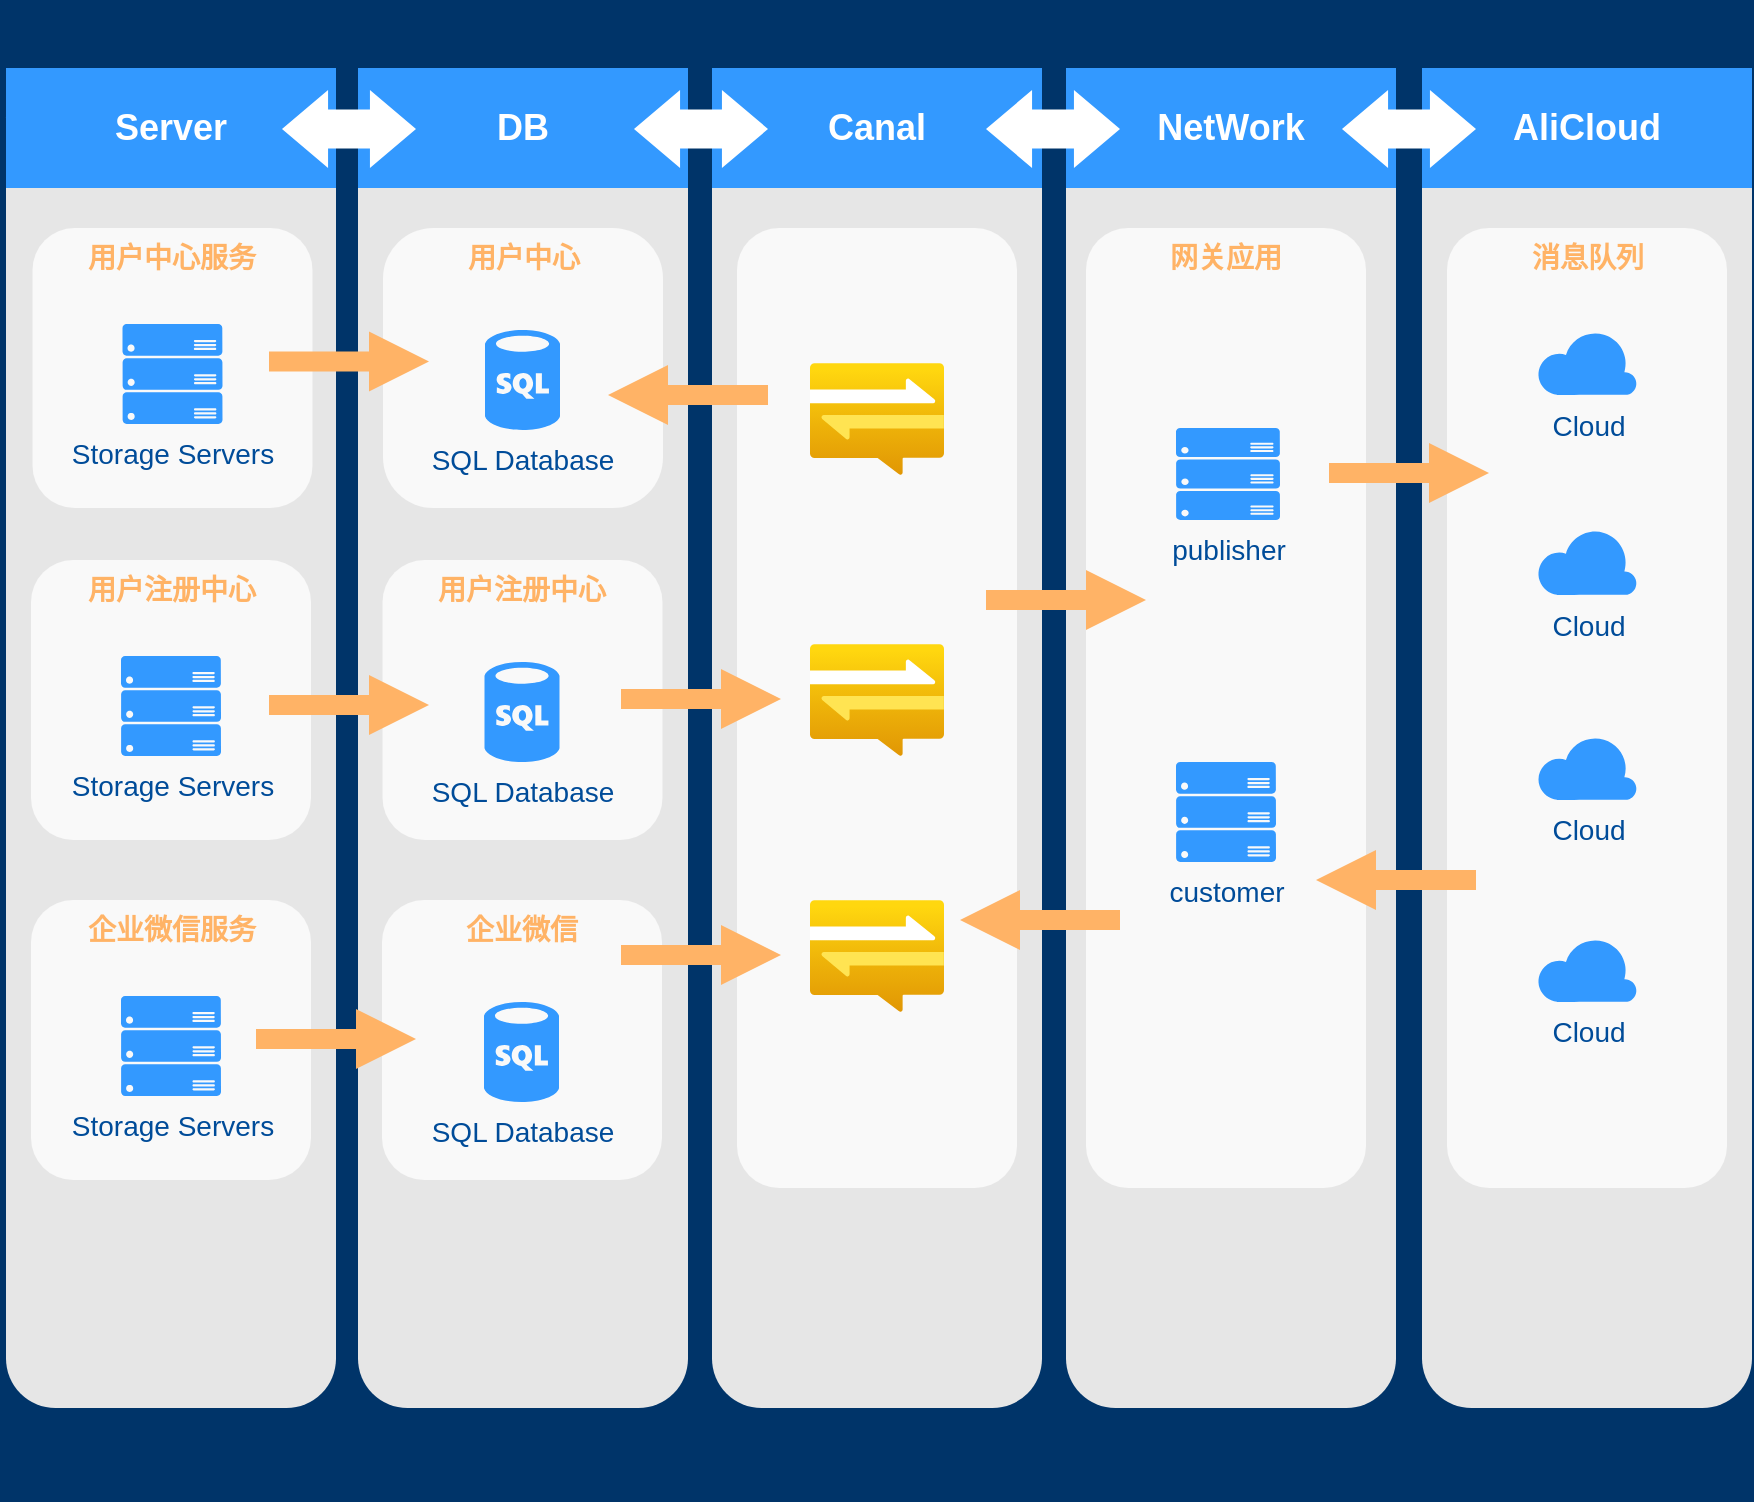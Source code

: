 <mxfile version="13.8.1" type="github">
  <diagram id="6a731a19-8d31-9384-78a2-239565b7b9f0" name="Page-1">
    <mxGraphModel dx="1422" dy="777" grid="1" gridSize="10" guides="1" tooltips="1" connect="1" arrows="1" fold="1" page="1" pageScale="1" pageWidth="1169" pageHeight="827" background="#003469" math="0" shadow="0">
      <root>
        <mxCell id="0" />
        <mxCell id="1" parent="0" />
        <mxCell id="zLW9h7TbHPuLCcYN_W8n-2086" value="" style="rounded=1;whiteSpace=wrap;html=1;dashed=1;strokeColor=none;strokeWidth=2;fillColor=#E6E6E6;fontFamily=Verdana;fontSize=12;fontColor=#00BEF2" vertex="1" parent="1">
          <mxGeometry x="229" y="54" width="165" height="670" as="geometry" />
        </mxCell>
        <mxCell id="zLW9h7TbHPuLCcYN_W8n-2087" value="" style="rounded=1;whiteSpace=wrap;html=1;dashed=1;strokeColor=none;strokeWidth=2;fillColor=#E6E6E6;fontFamily=Verdana;fontSize=12;fontColor=#00BEF2" vertex="1" parent="1">
          <mxGeometry x="53" y="54" width="165" height="670" as="geometry" />
        </mxCell>
        <mxCell id="zLW9h7TbHPuLCcYN_W8n-2088" value="" style="rounded=1;whiteSpace=wrap;html=1;dashed=1;strokeColor=none;strokeWidth=2;fillColor=#E6E6E6;fontFamily=Verdana;fontSize=12;fontColor=#00BEF2" vertex="1" parent="1">
          <mxGeometry x="583" y="54" width="165" height="670" as="geometry" />
        </mxCell>
        <mxCell id="zLW9h7TbHPuLCcYN_W8n-2089" value="" style="rounded=1;whiteSpace=wrap;html=1;dashed=1;strokeColor=none;strokeWidth=2;fillColor=#E6E6E6;fontFamily=Verdana;fontSize=12;fontColor=#00BEF2" vertex="1" parent="1">
          <mxGeometry x="406" y="54" width="165" height="670" as="geometry" />
        </mxCell>
        <mxCell id="zLW9h7TbHPuLCcYN_W8n-2090" value="DB" style="whiteSpace=wrap;html=1;dashed=1;strokeColor=none;strokeWidth=2;fillColor=#3399FF;fontFamily=Helvetica;fontSize=18;fontColor=#FFFFFF;fontStyle=1" vertex="1" parent="1">
          <mxGeometry x="229" y="54" width="165" height="60" as="geometry" />
        </mxCell>
        <mxCell id="zLW9h7TbHPuLCcYN_W8n-2091" value="Server" style="whiteSpace=wrap;html=1;dashed=1;strokeColor=none;strokeWidth=2;fillColor=#3399FF;fontFamily=Helvetica;fontSize=18;fontColor=#FFFFFF;fontStyle=1" vertex="1" parent="1">
          <mxGeometry x="53" y="54" width="165" height="60" as="geometry" />
        </mxCell>
        <mxCell id="zLW9h7TbHPuLCcYN_W8n-2092" value="NetWork" style="whiteSpace=wrap;html=1;dashed=1;strokeColor=none;strokeWidth=2;fillColor=#3399FF;fontFamily=Helvetica;fontSize=18;fontColor=#FFFFFF;fontStyle=1" vertex="1" parent="1">
          <mxGeometry x="583" y="54" width="165" height="60" as="geometry" />
        </mxCell>
        <mxCell id="zLW9h7TbHPuLCcYN_W8n-2093" value="Canal" style="whiteSpace=wrap;html=1;dashed=1;strokeColor=none;strokeWidth=2;fillColor=#3399FF;fontFamily=Helvetica;fontSize=18;fontColor=#FFFFFF;fontStyle=1" vertex="1" parent="1">
          <mxGeometry x="406" y="54" width="165" height="60" as="geometry" />
        </mxCell>
        <mxCell id="zLW9h7TbHPuLCcYN_W8n-2094" value="" style="shape=mxgraph.arrows.two_way_arrow_horizontal;html=1;verticalLabelPosition=bottom;verticalAlign=top;strokeWidth=2;strokeColor=none;dashed=1;fillColor=#FFFFFF;fontFamily=Verdana;fontSize=12;fontColor=#00BEF2" vertex="1" parent="1">
          <mxGeometry x="191" y="65" width="67" height="39" as="geometry" />
        </mxCell>
        <mxCell id="zLW9h7TbHPuLCcYN_W8n-2095" value="" style="shape=mxgraph.arrows.two_way_arrow_horizontal;html=1;verticalLabelPosition=bottom;verticalAlign=top;strokeWidth=2;strokeColor=none;dashed=1;fillColor=#FFFFFF;fontFamily=Verdana;fontSize=12;fontColor=#00BEF2" vertex="1" parent="1">
          <mxGeometry x="543" y="65" width="67" height="39" as="geometry" />
        </mxCell>
        <mxCell id="zLW9h7TbHPuLCcYN_W8n-2096" value="" style="shape=mxgraph.arrows.two_way_arrow_horizontal;html=1;verticalLabelPosition=bottom;verticalAlign=top;strokeWidth=2;strokeColor=none;dashed=1;fillColor=#FFFFFF;fontFamily=Verdana;fontSize=12;fontColor=#00BEF2" vertex="1" parent="1">
          <mxGeometry x="367" y="65" width="67" height="39" as="geometry" />
        </mxCell>
        <mxCell id="zLW9h7TbHPuLCcYN_W8n-2097" value="网关应用" style="rounded=1;whiteSpace=wrap;html=1;dashed=1;strokeColor=none;strokeWidth=2;fillColor=#FFFFFF;fontFamily=Helvetica;fontSize=14;fontColor=#FFB366;opacity=75;verticalAlign=top;fontStyle=1" vertex="1" parent="1">
          <mxGeometry x="593" y="134" width="140" height="480" as="geometry" />
        </mxCell>
        <mxCell id="zLW9h7TbHPuLCcYN_W8n-2098" value="用户中心服务" style="rounded=1;whiteSpace=wrap;html=1;dashed=1;strokeColor=none;strokeWidth=2;fillColor=#FFFFFF;fontFamily=Helvetica;fontSize=14;fontColor=#FFB366;opacity=75;verticalAlign=top;fontStyle=1" vertex="1" parent="1">
          <mxGeometry x="66.25" y="134" width="140" height="140" as="geometry" />
        </mxCell>
        <mxCell id="zLW9h7TbHPuLCcYN_W8n-2099" value="" style="rounded=1;whiteSpace=wrap;html=1;dashed=1;strokeColor=none;strokeWidth=2;fillColor=#FFFFFF;fontFamily=Helvetica;fontSize=14;fontColor=#FFB366;opacity=75;verticalAlign=top;fontStyle=1" vertex="1" parent="1">
          <mxGeometry x="418.5" y="134" width="140" height="480" as="geometry" />
        </mxCell>
        <mxCell id="zLW9h7TbHPuLCcYN_W8n-2102" value="用户中心" style="rounded=1;whiteSpace=wrap;html=1;dashed=1;strokeColor=none;strokeWidth=2;fillColor=#FFFFFF;fontFamily=Helvetica;fontSize=14;fontColor=#FFB366;opacity=75;verticalAlign=top;fontStyle=1;arcSize=18;" vertex="1" parent="1">
          <mxGeometry x="241.5" y="134" width="140" height="140" as="geometry" />
        </mxCell>
        <mxCell id="zLW9h7TbHPuLCcYN_W8n-2103" value="SQL Database" style="verticalLabelPosition=bottom;html=1;verticalAlign=top;strokeColor=none;fillColor=#3399FF;shape=mxgraph.azure.sql_database;dashed=1;fontFamily=Helvetica;fontSize=14;fontColor=#004C99" vertex="1" parent="1">
          <mxGeometry x="292.5" y="185" width="37.5" height="50" as="geometry" />
        </mxCell>
        <mxCell id="zLW9h7TbHPuLCcYN_W8n-2104" value="用户注册中心" style="rounded=1;whiteSpace=wrap;html=1;dashed=1;strokeColor=none;strokeWidth=2;fillColor=#FFFFFF;fontFamily=Helvetica;fontSize=14;fontColor=#FFB366;opacity=75;verticalAlign=top;fontStyle=1" vertex="1" parent="1">
          <mxGeometry x="241.25" y="300" width="140" height="140" as="geometry" />
        </mxCell>
        <mxCell id="zLW9h7TbHPuLCcYN_W8n-2105" value="SQL Database" style="verticalLabelPosition=bottom;html=1;verticalAlign=top;strokeColor=none;fillColor=#3399FF;shape=mxgraph.azure.sql_database;dashed=1;fontFamily=Helvetica;fontSize=14;fontColor=#004C99" vertex="1" parent="1">
          <mxGeometry x="292.25" y="351" width="37.5" height="50" as="geometry" />
        </mxCell>
        <mxCell id="zLW9h7TbHPuLCcYN_W8n-2106" value="企业微信" style="rounded=1;whiteSpace=wrap;html=1;dashed=1;strokeColor=none;strokeWidth=2;fillColor=#FFFFFF;fontFamily=Helvetica;fontSize=14;fontColor=#FFB366;opacity=75;verticalAlign=top;fontStyle=1" vertex="1" parent="1">
          <mxGeometry x="241" y="470" width="140" height="140" as="geometry" />
        </mxCell>
        <mxCell id="zLW9h7TbHPuLCcYN_W8n-2107" value="SQL Database" style="verticalLabelPosition=bottom;html=1;verticalAlign=top;strokeColor=none;fillColor=#3399FF;shape=mxgraph.azure.sql_database;dashed=1;fontFamily=Helvetica;fontSize=14;fontColor=#004C99" vertex="1" parent="1">
          <mxGeometry x="292" y="521" width="37.5" height="50" as="geometry" />
        </mxCell>
        <mxCell id="zLW9h7TbHPuLCcYN_W8n-2108" value="Storage Servers" style="verticalLabelPosition=bottom;html=1;verticalAlign=top;strokeColor=none;fillColor=#3399FF;shape=mxgraph.azure.server_rack;dashed=1;fontFamily=Helvetica;fontSize=14;fontColor=#004C99" vertex="1" parent="1">
          <mxGeometry x="111.25" y="182" width="50" height="50" as="geometry" />
        </mxCell>
        <mxCell id="zLW9h7TbHPuLCcYN_W8n-2109" value="用户注册中心" style="rounded=1;whiteSpace=wrap;html=1;dashed=1;strokeColor=none;strokeWidth=2;fillColor=#FFFFFF;fontFamily=Helvetica;fontSize=14;fontColor=#FFB366;opacity=75;verticalAlign=top;fontStyle=1" vertex="1" parent="1">
          <mxGeometry x="65.5" y="300" width="140" height="140" as="geometry" />
        </mxCell>
        <mxCell id="zLW9h7TbHPuLCcYN_W8n-2110" value="Storage Servers" style="verticalLabelPosition=bottom;html=1;verticalAlign=top;strokeColor=none;fillColor=#3399FF;shape=mxgraph.azure.server_rack;dashed=1;fontFamily=Helvetica;fontSize=14;fontColor=#004C99" vertex="1" parent="1">
          <mxGeometry x="110.5" y="348" width="50" height="50" as="geometry" />
        </mxCell>
        <mxCell id="zLW9h7TbHPuLCcYN_W8n-2111" value="企业微信服务" style="rounded=1;whiteSpace=wrap;html=1;dashed=1;strokeColor=none;strokeWidth=2;fillColor=#FFFFFF;fontFamily=Helvetica;fontSize=14;fontColor=#FFB366;opacity=75;verticalAlign=top;fontStyle=1" vertex="1" parent="1">
          <mxGeometry x="65.5" y="470" width="140" height="140" as="geometry" />
        </mxCell>
        <mxCell id="zLW9h7TbHPuLCcYN_W8n-2112" value="Storage Servers" style="verticalLabelPosition=bottom;html=1;verticalAlign=top;strokeColor=none;fillColor=#3399FF;shape=mxgraph.azure.server_rack;dashed=1;fontFamily=Helvetica;fontSize=14;fontColor=#004C99" vertex="1" parent="1">
          <mxGeometry x="110.5" y="518" width="50" height="50" as="geometry" />
        </mxCell>
        <mxCell id="zLW9h7TbHPuLCcYN_W8n-2113" value="" style="arrow;html=1;endArrow=block;endFill=1;strokeColor=none;strokeWidth=4;fontFamily=Helvetica;fontSize=36;fontColor=#FFB366;fillColor=#FFB366;" edge="1" parent="1">
          <mxGeometry width="100" height="100" relative="1" as="geometry">
            <mxPoint x="178" y="539.5" as="sourcePoint" />
            <mxPoint x="258" y="539.5" as="targetPoint" />
          </mxGeometry>
        </mxCell>
        <mxCell id="zLW9h7TbHPuLCcYN_W8n-2114" value="" style="arrow;html=1;endArrow=block;endFill=1;strokeColor=none;strokeWidth=4;fontFamily=Helvetica;fontSize=36;fontColor=#FFB366;fillColor=#FFB366;" edge="1" parent="1">
          <mxGeometry width="100" height="100" relative="1" as="geometry">
            <mxPoint x="184.5" y="372.5" as="sourcePoint" />
            <mxPoint x="264.5" y="372.5" as="targetPoint" />
          </mxGeometry>
        </mxCell>
        <mxCell id="zLW9h7TbHPuLCcYN_W8n-2115" value="" style="arrow;html=1;endArrow=block;endFill=1;strokeColor=none;strokeWidth=4;fontFamily=Helvetica;fontSize=36;fontColor=#FFB366;fillColor=#FFB366;" edge="1" parent="1">
          <mxGeometry width="100" height="100" relative="1" as="geometry">
            <mxPoint x="184.5" y="200.75" as="sourcePoint" />
            <mxPoint x="264.5" y="200.75" as="targetPoint" />
          </mxGeometry>
        </mxCell>
        <mxCell id="zLW9h7TbHPuLCcYN_W8n-2116" value="" style="arrow;html=1;endArrow=block;endFill=1;strokeColor=none;strokeWidth=4;fontFamily=Helvetica;fontSize=36;fontColor=#FFB366;fillColor=#FFB366;" edge="1" parent="1">
          <mxGeometry width="100" height="100" relative="1" as="geometry">
            <mxPoint x="543" y="320" as="sourcePoint" />
            <mxPoint x="623" y="320" as="targetPoint" />
          </mxGeometry>
        </mxCell>
        <mxCell id="zLW9h7TbHPuLCcYN_W8n-2118" value="publisher" style="verticalLabelPosition=bottom;html=1;verticalAlign=top;strokeColor=none;fillColor=#3399FF;shape=mxgraph.azure.server_rack;dashed=1;fontFamily=Helvetica;fontSize=14;fontColor=#004C99" vertex="1" parent="1">
          <mxGeometry x="638" y="234" width="52" height="46" as="geometry" />
        </mxCell>
        <mxCell id="zLW9h7TbHPuLCcYN_W8n-2119" value="customer" style="verticalLabelPosition=bottom;html=1;verticalAlign=top;strokeColor=none;fillColor=#3399FF;shape=mxgraph.azure.server_rack;dashed=1;fontFamily=Helvetica;fontSize=14;fontColor=#004C99" vertex="1" parent="1">
          <mxGeometry x="638" y="401" width="50" height="50" as="geometry" />
        </mxCell>
        <mxCell id="zLW9h7TbHPuLCcYN_W8n-2125" value="&amp;nbsp;&amp;nbsp;" style="text;html=1;strokeColor=none;fillColor=none;align=center;verticalAlign=middle;whiteSpace=wrap;rounded=0;" vertex="1" parent="1">
          <mxGeometry x="50" y="20" width="850" height="20" as="geometry" />
        </mxCell>
        <mxCell id="zLW9h7TbHPuLCcYN_W8n-2126" value="&amp;nbsp;&amp;nbsp;" style="text;html=1;strokeColor=none;fillColor=none;align=center;verticalAlign=middle;whiteSpace=wrap;rounded=0;" vertex="1" parent="1">
          <mxGeometry x="50" y="750" width="850" height="20" as="geometry" />
        </mxCell>
        <mxCell id="zLW9h7TbHPuLCcYN_W8n-2131" value="" style="aspect=fixed;html=1;points=[];align=center;image;fontSize=12;image=img/lib/azure2/app_services/Notification_Hubs.svg;" vertex="1" parent="1">
          <mxGeometry x="455" y="201.5" width="67" height="56.0" as="geometry" />
        </mxCell>
        <mxCell id="zLW9h7TbHPuLCcYN_W8n-2132" value="" style="aspect=fixed;html=1;points=[];align=center;image;fontSize=12;image=img/lib/azure2/app_services/Notification_Hubs.svg;" vertex="1" parent="1">
          <mxGeometry x="455" y="342" width="67" height="56.0" as="geometry" />
        </mxCell>
        <mxCell id="zLW9h7TbHPuLCcYN_W8n-2133" value="" style="rounded=1;whiteSpace=wrap;html=1;dashed=1;strokeColor=none;strokeWidth=2;fillColor=#E6E6E6;fontFamily=Verdana;fontSize=12;fontColor=#00BEF2" vertex="1" parent="1">
          <mxGeometry x="761" y="54" width="165" height="670" as="geometry" />
        </mxCell>
        <mxCell id="zLW9h7TbHPuLCcYN_W8n-2134" value="AliCloud" style="whiteSpace=wrap;html=1;dashed=1;strokeColor=none;strokeWidth=2;fillColor=#3399FF;fontFamily=Helvetica;fontSize=18;fontColor=#FFFFFF;fontStyle=1" vertex="1" parent="1">
          <mxGeometry x="761" y="54" width="165" height="60" as="geometry" />
        </mxCell>
        <mxCell id="zLW9h7TbHPuLCcYN_W8n-2135" value="消息队列" style="rounded=1;whiteSpace=wrap;html=1;dashed=1;strokeColor=none;strokeWidth=2;fillColor=#FFFFFF;fontFamily=Helvetica;fontSize=14;fontColor=#FFB366;opacity=75;verticalAlign=top;fontStyle=1" vertex="1" parent="1">
          <mxGeometry x="773.5" y="134" width="140" height="480" as="geometry" />
        </mxCell>
        <mxCell id="zLW9h7TbHPuLCcYN_W8n-2136" value="Cloud" style="verticalLabelPosition=bottom;html=1;verticalAlign=top;strokeColor=none;fillColor=#3399FF;shape=mxgraph.azure.cloud;dashed=1;fontSize=14;fontColor=#004C99" vertex="1" parent="1">
          <mxGeometry x="818.5" y="185" width="50" height="32.5" as="geometry" />
        </mxCell>
        <mxCell id="zLW9h7TbHPuLCcYN_W8n-2137" value="Cloud" style="verticalLabelPosition=bottom;html=1;verticalAlign=top;strokeColor=none;fillColor=#3399FF;shape=mxgraph.azure.cloud;dashed=1;fontSize=14;fontColor=#004C99" vertex="1" parent="1">
          <mxGeometry x="818.5" y="284" width="50" height="33.5" as="geometry" />
        </mxCell>
        <mxCell id="zLW9h7TbHPuLCcYN_W8n-2138" value="Cloud" style="verticalLabelPosition=bottom;html=1;verticalAlign=top;strokeColor=none;fillColor=#3399FF;shape=mxgraph.azure.cloud;dashed=1;fontSize=14;fontColor=#004C99" vertex="1" parent="1">
          <mxGeometry x="818.5" y="387.5" width="50" height="32.5" as="geometry" />
        </mxCell>
        <mxCell id="zLW9h7TbHPuLCcYN_W8n-2139" value="Cloud" style="verticalLabelPosition=bottom;html=1;verticalAlign=top;strokeColor=none;fillColor=#3399FF;shape=mxgraph.azure.cloud;dashed=1;fontSize=14;fontColor=#004C99" vertex="1" parent="1">
          <mxGeometry x="818.5" y="488.5" width="50" height="32.5" as="geometry" />
        </mxCell>
        <mxCell id="zLW9h7TbHPuLCcYN_W8n-2140" value="" style="shape=mxgraph.arrows.two_way_arrow_horizontal;html=1;verticalLabelPosition=bottom;verticalAlign=top;strokeWidth=2;strokeColor=none;dashed=1;fillColor=#FFFFFF;fontFamily=Verdana;fontSize=12;fontColor=#00BEF2" vertex="1" parent="1">
          <mxGeometry x="721" y="65" width="67" height="39" as="geometry" />
        </mxCell>
        <mxCell id="zLW9h7TbHPuLCcYN_W8n-2142" value="" style="aspect=fixed;html=1;points=[];align=center;image;fontSize=12;image=img/lib/azure2/app_services/Notification_Hubs.svg;" vertex="1" parent="1">
          <mxGeometry x="455" y="470" width="67" height="56.0" as="geometry" />
        </mxCell>
        <mxCell id="zLW9h7TbHPuLCcYN_W8n-2143" value="" style="arrow;html=1;endArrow=block;endFill=1;strokeColor=none;strokeWidth=4;fontFamily=Helvetica;fontSize=36;fontColor=#FFB366;fillColor=#FFB366;opacity=100" edge="1" parent="1">
          <mxGeometry width="100" height="100" relative="1" as="geometry">
            <mxPoint x="434" y="217.5" as="sourcePoint" />
            <mxPoint x="354" y="217.5" as="targetPoint" />
          </mxGeometry>
        </mxCell>
        <mxCell id="zLW9h7TbHPuLCcYN_W8n-2144" value="" style="arrow;html=1;endArrow=block;endFill=1;strokeColor=none;strokeWidth=4;fontFamily=Helvetica;fontSize=36;fontColor=#FFB366;fillColor=#FFB366;" edge="1" parent="1">
          <mxGeometry width="100" height="100" relative="1" as="geometry">
            <mxPoint x="360.5" y="369.5" as="sourcePoint" />
            <mxPoint x="440.5" y="369.5" as="targetPoint" />
          </mxGeometry>
        </mxCell>
        <mxCell id="zLW9h7TbHPuLCcYN_W8n-2145" value="" style="arrow;html=1;endArrow=block;endFill=1;strokeColor=none;strokeWidth=4;fontFamily=Helvetica;fontSize=36;fontColor=#FFB366;fillColor=#FFB366;" edge="1" parent="1">
          <mxGeometry width="100" height="100" relative="1" as="geometry">
            <mxPoint x="360.5" y="497.5" as="sourcePoint" />
            <mxPoint x="440.5" y="497.5" as="targetPoint" />
          </mxGeometry>
        </mxCell>
        <mxCell id="zLW9h7TbHPuLCcYN_W8n-2146" value="" style="arrow;html=1;endArrow=block;endFill=1;strokeColor=none;strokeWidth=4;fontFamily=Helvetica;fontSize=36;fontColor=#FFB366;fillColor=#FFB366;opacity=100" edge="1" parent="1">
          <mxGeometry width="100" height="100" relative="1" as="geometry">
            <mxPoint x="610" y="480" as="sourcePoint" />
            <mxPoint x="530" y="480" as="targetPoint" />
          </mxGeometry>
        </mxCell>
        <mxCell id="zLW9h7TbHPuLCcYN_W8n-2147" value="" style="arrow;html=1;endArrow=block;endFill=1;strokeColor=none;strokeWidth=4;fontFamily=Helvetica;fontSize=36;fontColor=#FFB366;fillColor=#FFB366;" edge="1" parent="1">
          <mxGeometry width="100" height="100" relative="1" as="geometry">
            <mxPoint x="714.5" y="256.5" as="sourcePoint" />
            <mxPoint x="794.5" y="256.5" as="targetPoint" />
          </mxGeometry>
        </mxCell>
        <mxCell id="zLW9h7TbHPuLCcYN_W8n-2150" value="" style="arrow;html=1;endArrow=block;endFill=1;strokeColor=none;strokeWidth=4;fontFamily=Helvetica;fontSize=36;fontColor=#FFB366;fillColor=#FFB366;opacity=100" edge="1" parent="1">
          <mxGeometry width="100" height="100" relative="1" as="geometry">
            <mxPoint x="788" y="460" as="sourcePoint" />
            <mxPoint x="708" y="460" as="targetPoint" />
          </mxGeometry>
        </mxCell>
      </root>
    </mxGraphModel>
  </diagram>
</mxfile>
